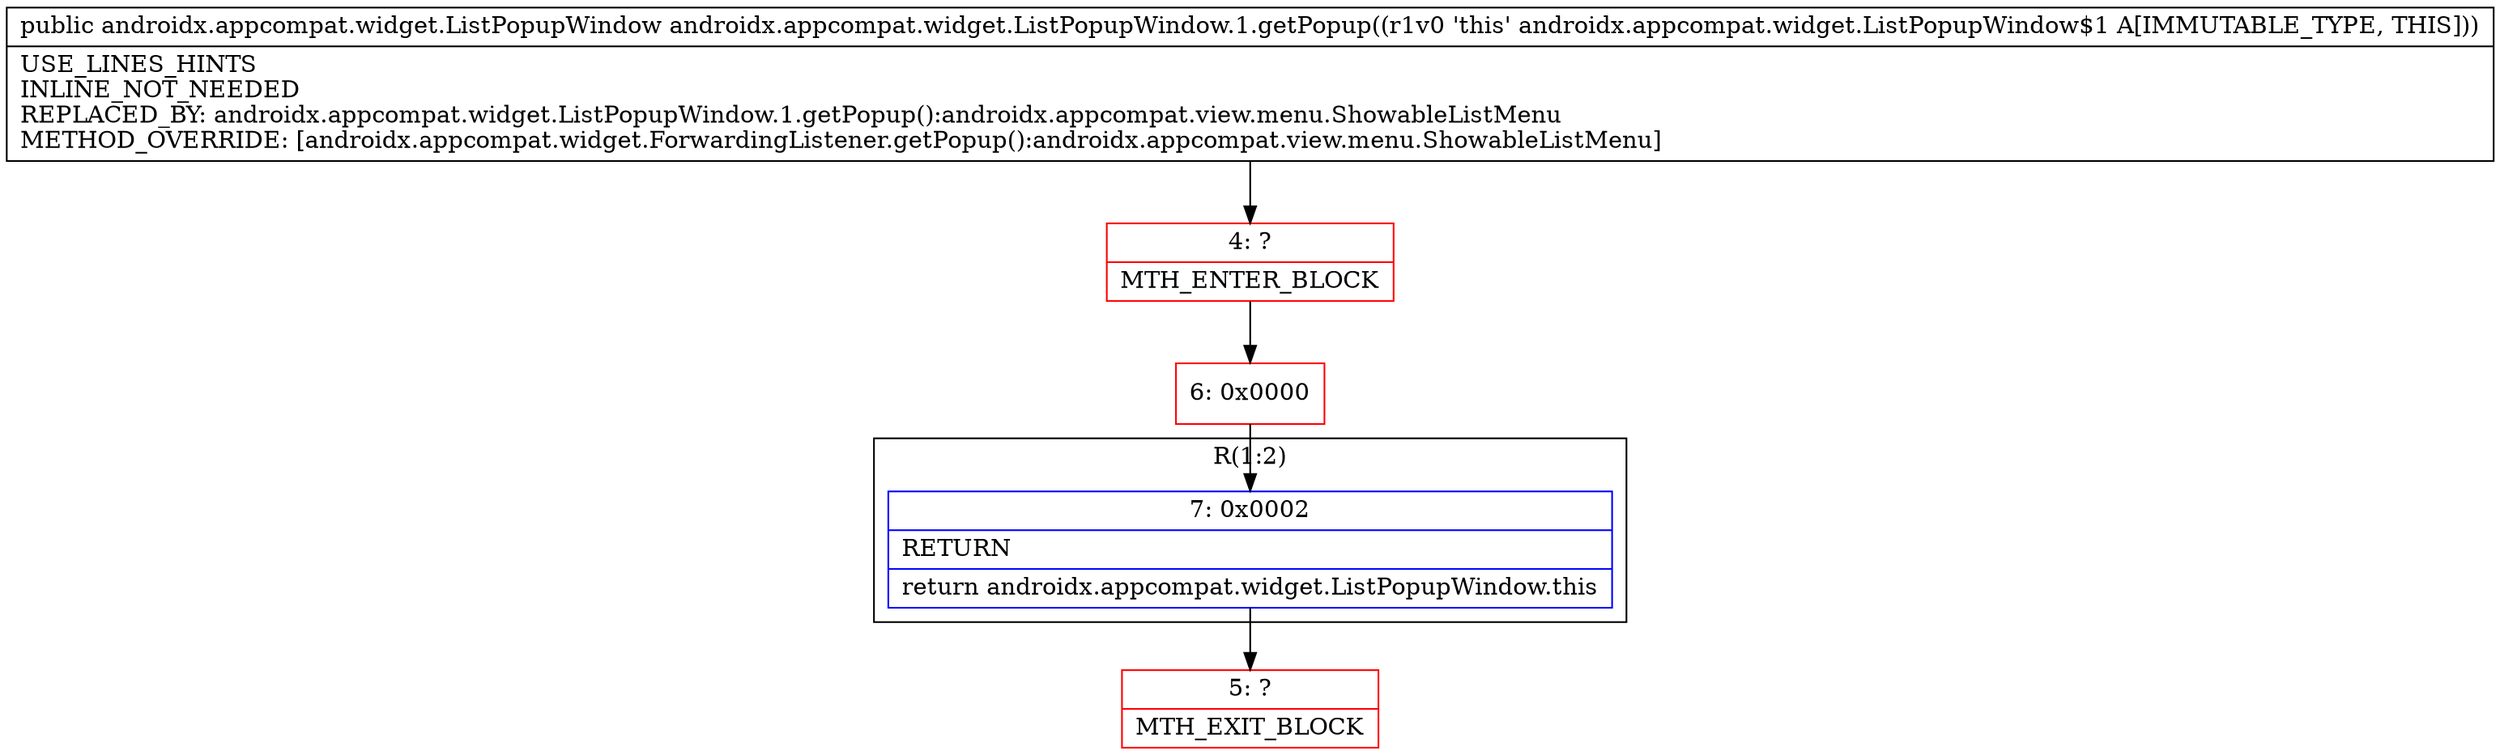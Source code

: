 digraph "CFG forandroidx.appcompat.widget.ListPopupWindow.1.getPopup()Landroidx\/appcompat\/widget\/ListPopupWindow;" {
subgraph cluster_Region_1420886391 {
label = "R(1:2)";
node [shape=record,color=blue];
Node_7 [shape=record,label="{7\:\ 0x0002|RETURN\l|return androidx.appcompat.widget.ListPopupWindow.this\l}"];
}
Node_4 [shape=record,color=red,label="{4\:\ ?|MTH_ENTER_BLOCK\l}"];
Node_6 [shape=record,color=red,label="{6\:\ 0x0000}"];
Node_5 [shape=record,color=red,label="{5\:\ ?|MTH_EXIT_BLOCK\l}"];
MethodNode[shape=record,label="{public androidx.appcompat.widget.ListPopupWindow androidx.appcompat.widget.ListPopupWindow.1.getPopup((r1v0 'this' androidx.appcompat.widget.ListPopupWindow$1 A[IMMUTABLE_TYPE, THIS]))  | USE_LINES_HINTS\lINLINE_NOT_NEEDED\lREPLACED_BY: androidx.appcompat.widget.ListPopupWindow.1.getPopup():androidx.appcompat.view.menu.ShowableListMenu\lMETHOD_OVERRIDE: [androidx.appcompat.widget.ForwardingListener.getPopup():androidx.appcompat.view.menu.ShowableListMenu]\l}"];
MethodNode -> Node_4;Node_7 -> Node_5;
Node_4 -> Node_6;
Node_6 -> Node_7;
}

